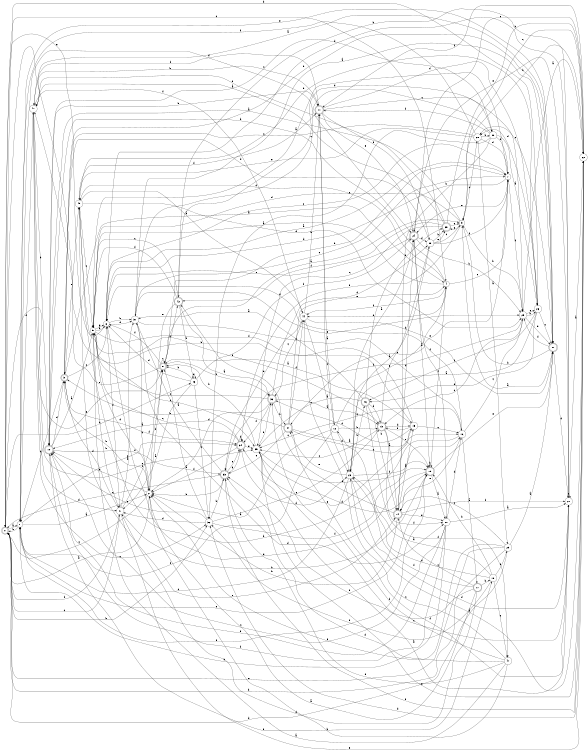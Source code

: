 digraph n39_6 {
__start0 [label="" shape="none"];

rankdir=LR;
size="8,5";

s0 [style="rounded,filled", color="black", fillcolor="white" shape="doublecircle", label="0"];
s1 [style="filled", color="black", fillcolor="white" shape="circle", label="1"];
s2 [style="filled", color="black", fillcolor="white" shape="circle", label="2"];
s3 [style="rounded,filled", color="black", fillcolor="white" shape="doublecircle", label="3"];
s4 [style="filled", color="black", fillcolor="white" shape="circle", label="4"];
s5 [style="filled", color="black", fillcolor="white" shape="circle", label="5"];
s6 [style="filled", color="black", fillcolor="white" shape="circle", label="6"];
s7 [style="filled", color="black", fillcolor="white" shape="circle", label="7"];
s8 [style="rounded,filled", color="black", fillcolor="white" shape="doublecircle", label="8"];
s9 [style="filled", color="black", fillcolor="white" shape="circle", label="9"];
s10 [style="rounded,filled", color="black", fillcolor="white" shape="doublecircle", label="10"];
s11 [style="rounded,filled", color="black", fillcolor="white" shape="doublecircle", label="11"];
s12 [style="filled", color="black", fillcolor="white" shape="circle", label="12"];
s13 [style="rounded,filled", color="black", fillcolor="white" shape="doublecircle", label="13"];
s14 [style="rounded,filled", color="black", fillcolor="white" shape="doublecircle", label="14"];
s15 [style="filled", color="black", fillcolor="white" shape="circle", label="15"];
s16 [style="filled", color="black", fillcolor="white" shape="circle", label="16"];
s17 [style="rounded,filled", color="black", fillcolor="white" shape="doublecircle", label="17"];
s18 [style="filled", color="black", fillcolor="white" shape="circle", label="18"];
s19 [style="rounded,filled", color="black", fillcolor="white" shape="doublecircle", label="19"];
s20 [style="filled", color="black", fillcolor="white" shape="circle", label="20"];
s21 [style="filled", color="black", fillcolor="white" shape="circle", label="21"];
s22 [style="filled", color="black", fillcolor="white" shape="circle", label="22"];
s23 [style="filled", color="black", fillcolor="white" shape="circle", label="23"];
s24 [style="rounded,filled", color="black", fillcolor="white" shape="doublecircle", label="24"];
s25 [style="filled", color="black", fillcolor="white" shape="circle", label="25"];
s26 [style="filled", color="black", fillcolor="white" shape="circle", label="26"];
s27 [style="rounded,filled", color="black", fillcolor="white" shape="doublecircle", label="27"];
s28 [style="filled", color="black", fillcolor="white" shape="circle", label="28"];
s29 [style="filled", color="black", fillcolor="white" shape="circle", label="29"];
s30 [style="filled", color="black", fillcolor="white" shape="circle", label="30"];
s31 [style="filled", color="black", fillcolor="white" shape="circle", label="31"];
s32 [style="filled", color="black", fillcolor="white" shape="circle", label="32"];
s33 [style="rounded,filled", color="black", fillcolor="white" shape="doublecircle", label="33"];
s34 [style="rounded,filled", color="black", fillcolor="white" shape="doublecircle", label="34"];
s35 [style="filled", color="black", fillcolor="white" shape="circle", label="35"];
s36 [style="rounded,filled", color="black", fillcolor="white" shape="doublecircle", label="36"];
s37 [style="rounded,filled", color="black", fillcolor="white" shape="doublecircle", label="37"];
s38 [style="filled", color="black", fillcolor="white" shape="circle", label="38"];
s39 [style="rounded,filled", color="black", fillcolor="white" shape="doublecircle", label="39"];
s40 [style="filled", color="black", fillcolor="white" shape="circle", label="40"];
s41 [style="filled", color="black", fillcolor="white" shape="circle", label="41"];
s42 [style="rounded,filled", color="black", fillcolor="white" shape="doublecircle", label="42"];
s43 [style="filled", color="black", fillcolor="white" shape="circle", label="43"];
s44 [style="filled", color="black", fillcolor="white" shape="circle", label="44"];
s45 [style="filled", color="black", fillcolor="white" shape="circle", label="45"];
s46 [style="rounded,filled", color="black", fillcolor="white" shape="doublecircle", label="46"];
s47 [style="filled", color="black", fillcolor="white" shape="circle", label="47"];
s0 -> s1 [label="a"];
s0 -> s32 [label="b"];
s0 -> s4 [label="c"];
s0 -> s43 [label="d"];
s0 -> s8 [label="e"];
s0 -> s41 [label="f"];
s1 -> s2 [label="a"];
s1 -> s0 [label="b"];
s1 -> s34 [label="c"];
s1 -> s24 [label="d"];
s1 -> s19 [label="e"];
s1 -> s40 [label="f"];
s2 -> s0 [label="a"];
s2 -> s3 [label="b"];
s2 -> s0 [label="c"];
s2 -> s5 [label="d"];
s2 -> s10 [label="e"];
s2 -> s8 [label="f"];
s3 -> s4 [label="a"];
s3 -> s27 [label="b"];
s3 -> s6 [label="c"];
s3 -> s1 [label="d"];
s3 -> s45 [label="e"];
s3 -> s34 [label="f"];
s4 -> s5 [label="a"];
s4 -> s10 [label="b"];
s4 -> s7 [label="c"];
s4 -> s45 [label="d"];
s4 -> s44 [label="e"];
s4 -> s44 [label="f"];
s5 -> s6 [label="a"];
s5 -> s41 [label="b"];
s5 -> s35 [label="c"];
s5 -> s6 [label="d"];
s5 -> s13 [label="e"];
s5 -> s15 [label="f"];
s6 -> s7 [label="a"];
s6 -> s31 [label="b"];
s6 -> s7 [label="c"];
s6 -> s31 [label="d"];
s6 -> s0 [label="e"];
s6 -> s41 [label="f"];
s7 -> s5 [label="a"];
s7 -> s8 [label="b"];
s7 -> s37 [label="c"];
s7 -> s6 [label="d"];
s7 -> s24 [label="e"];
s7 -> s25 [label="f"];
s8 -> s9 [label="a"];
s8 -> s36 [label="b"];
s8 -> s8 [label="c"];
s8 -> s42 [label="d"];
s8 -> s40 [label="e"];
s8 -> s6 [label="f"];
s9 -> s10 [label="a"];
s9 -> s25 [label="b"];
s9 -> s28 [label="c"];
s9 -> s5 [label="d"];
s9 -> s39 [label="e"];
s9 -> s34 [label="f"];
s10 -> s5 [label="a"];
s10 -> s11 [label="b"];
s10 -> s30 [label="c"];
s10 -> s3 [label="d"];
s10 -> s18 [label="e"];
s10 -> s33 [label="f"];
s11 -> s12 [label="a"];
s11 -> s40 [label="b"];
s11 -> s25 [label="c"];
s11 -> s26 [label="d"];
s11 -> s24 [label="e"];
s11 -> s38 [label="f"];
s12 -> s2 [label="a"];
s12 -> s13 [label="b"];
s12 -> s11 [label="c"];
s12 -> s23 [label="d"];
s12 -> s4 [label="e"];
s12 -> s1 [label="f"];
s13 -> s14 [label="a"];
s13 -> s38 [label="b"];
s13 -> s35 [label="c"];
s13 -> s15 [label="d"];
s13 -> s19 [label="e"];
s13 -> s20 [label="f"];
s14 -> s15 [label="a"];
s14 -> s2 [label="b"];
s14 -> s42 [label="c"];
s14 -> s24 [label="d"];
s14 -> s20 [label="e"];
s14 -> s21 [label="f"];
s15 -> s8 [label="a"];
s15 -> s0 [label="b"];
s15 -> s16 [label="c"];
s15 -> s36 [label="d"];
s15 -> s34 [label="e"];
s15 -> s13 [label="f"];
s16 -> s17 [label="a"];
s16 -> s45 [label="b"];
s16 -> s25 [label="c"];
s16 -> s35 [label="d"];
s16 -> s14 [label="e"];
s16 -> s6 [label="f"];
s17 -> s2 [label="a"];
s17 -> s18 [label="b"];
s17 -> s14 [label="c"];
s17 -> s41 [label="d"];
s17 -> s33 [label="e"];
s17 -> s23 [label="f"];
s18 -> s12 [label="a"];
s18 -> s19 [label="b"];
s18 -> s47 [label="c"];
s18 -> s23 [label="d"];
s18 -> s32 [label="e"];
s18 -> s29 [label="f"];
s19 -> s20 [label="a"];
s19 -> s19 [label="b"];
s19 -> s4 [label="c"];
s19 -> s6 [label="d"];
s19 -> s27 [label="e"];
s19 -> s1 [label="f"];
s20 -> s21 [label="a"];
s20 -> s1 [label="b"];
s20 -> s10 [label="c"];
s20 -> s16 [label="d"];
s20 -> s10 [label="e"];
s20 -> s10 [label="f"];
s21 -> s22 [label="a"];
s21 -> s42 [label="b"];
s21 -> s21 [label="c"];
s21 -> s6 [label="d"];
s21 -> s24 [label="e"];
s21 -> s37 [label="f"];
s22 -> s23 [label="a"];
s22 -> s9 [label="b"];
s22 -> s9 [label="c"];
s22 -> s32 [label="d"];
s22 -> s35 [label="e"];
s22 -> s11 [label="f"];
s23 -> s24 [label="a"];
s23 -> s46 [label="b"];
s23 -> s1 [label="c"];
s23 -> s21 [label="d"];
s23 -> s37 [label="e"];
s23 -> s19 [label="f"];
s24 -> s19 [label="a"];
s24 -> s25 [label="b"];
s24 -> s22 [label="c"];
s24 -> s38 [label="d"];
s24 -> s6 [label="e"];
s24 -> s20 [label="f"];
s25 -> s22 [label="a"];
s25 -> s26 [label="b"];
s25 -> s13 [label="c"];
s25 -> s27 [label="d"];
s25 -> s26 [label="e"];
s25 -> s33 [label="f"];
s26 -> s23 [label="a"];
s26 -> s0 [label="b"];
s26 -> s27 [label="c"];
s26 -> s28 [label="d"];
s26 -> s46 [label="e"];
s26 -> s46 [label="f"];
s27 -> s9 [label="a"];
s27 -> s9 [label="b"];
s27 -> s28 [label="c"];
s27 -> s21 [label="d"];
s27 -> s1 [label="e"];
s27 -> s25 [label="f"];
s28 -> s29 [label="a"];
s28 -> s30 [label="b"];
s28 -> s3 [label="c"];
s28 -> s7 [label="d"];
s28 -> s45 [label="e"];
s28 -> s1 [label="f"];
s29 -> s27 [label="a"];
s29 -> s0 [label="b"];
s29 -> s14 [label="c"];
s29 -> s0 [label="d"];
s29 -> s0 [label="e"];
s29 -> s2 [label="f"];
s30 -> s26 [label="a"];
s30 -> s14 [label="b"];
s30 -> s31 [label="c"];
s30 -> s7 [label="d"];
s30 -> s32 [label="e"];
s30 -> s11 [label="f"];
s31 -> s27 [label="a"];
s31 -> s2 [label="b"];
s31 -> s7 [label="c"];
s31 -> s20 [label="d"];
s31 -> s25 [label="e"];
s31 -> s16 [label="f"];
s32 -> s8 [label="a"];
s32 -> s33 [label="b"];
s32 -> s13 [label="c"];
s32 -> s41 [label="d"];
s32 -> s10 [label="e"];
s32 -> s16 [label="f"];
s33 -> s31 [label="a"];
s33 -> s2 [label="b"];
s33 -> s0 [label="c"];
s33 -> s34 [label="d"];
s33 -> s34 [label="e"];
s33 -> s22 [label="f"];
s34 -> s10 [label="a"];
s34 -> s34 [label="b"];
s34 -> s5 [label="c"];
s34 -> s23 [label="d"];
s34 -> s35 [label="e"];
s34 -> s2 [label="f"];
s35 -> s21 [label="a"];
s35 -> s8 [label="b"];
s35 -> s21 [label="c"];
s35 -> s19 [label="d"];
s35 -> s19 [label="e"];
s35 -> s36 [label="f"];
s36 -> s13 [label="a"];
s36 -> s37 [label="b"];
s36 -> s45 [label="c"];
s36 -> s2 [label="d"];
s36 -> s4 [label="e"];
s36 -> s34 [label="f"];
s37 -> s15 [label="a"];
s37 -> s3 [label="b"];
s37 -> s16 [label="c"];
s37 -> s38 [label="d"];
s37 -> s33 [label="e"];
s37 -> s44 [label="f"];
s38 -> s23 [label="a"];
s38 -> s39 [label="b"];
s38 -> s9 [label="c"];
s38 -> s3 [label="d"];
s38 -> s39 [label="e"];
s38 -> s7 [label="f"];
s39 -> s40 [label="a"];
s39 -> s22 [label="b"];
s39 -> s35 [label="c"];
s39 -> s40 [label="d"];
s39 -> s9 [label="e"];
s39 -> s42 [label="f"];
s40 -> s27 [label="a"];
s40 -> s10 [label="b"];
s40 -> s32 [label="c"];
s40 -> s41 [label="d"];
s40 -> s35 [label="e"];
s40 -> s11 [label="f"];
s41 -> s31 [label="a"];
s41 -> s19 [label="b"];
s41 -> s0 [label="c"];
s41 -> s3 [label="d"];
s41 -> s22 [label="e"];
s41 -> s8 [label="f"];
s42 -> s36 [label="a"];
s42 -> s43 [label="b"];
s42 -> s5 [label="c"];
s42 -> s30 [label="d"];
s42 -> s2 [label="e"];
s42 -> s5 [label="f"];
s43 -> s41 [label="a"];
s43 -> s8 [label="b"];
s43 -> s32 [label="c"];
s43 -> s6 [label="d"];
s43 -> s43 [label="e"];
s43 -> s24 [label="f"];
s44 -> s23 [label="a"];
s44 -> s11 [label="b"];
s44 -> s36 [label="c"];
s44 -> s33 [label="d"];
s44 -> s27 [label="e"];
s44 -> s40 [label="f"];
s45 -> s44 [label="a"];
s45 -> s26 [label="b"];
s45 -> s5 [label="c"];
s45 -> s25 [label="d"];
s45 -> s14 [label="e"];
s45 -> s11 [label="f"];
s46 -> s31 [label="a"];
s46 -> s14 [label="b"];
s46 -> s35 [label="c"];
s46 -> s13 [label="d"];
s46 -> s39 [label="e"];
s46 -> s47 [label="f"];
s47 -> s5 [label="a"];
s47 -> s2 [label="b"];
s47 -> s44 [label="c"];
s47 -> s33 [label="d"];
s47 -> s33 [label="e"];
s47 -> s36 [label="f"];

}